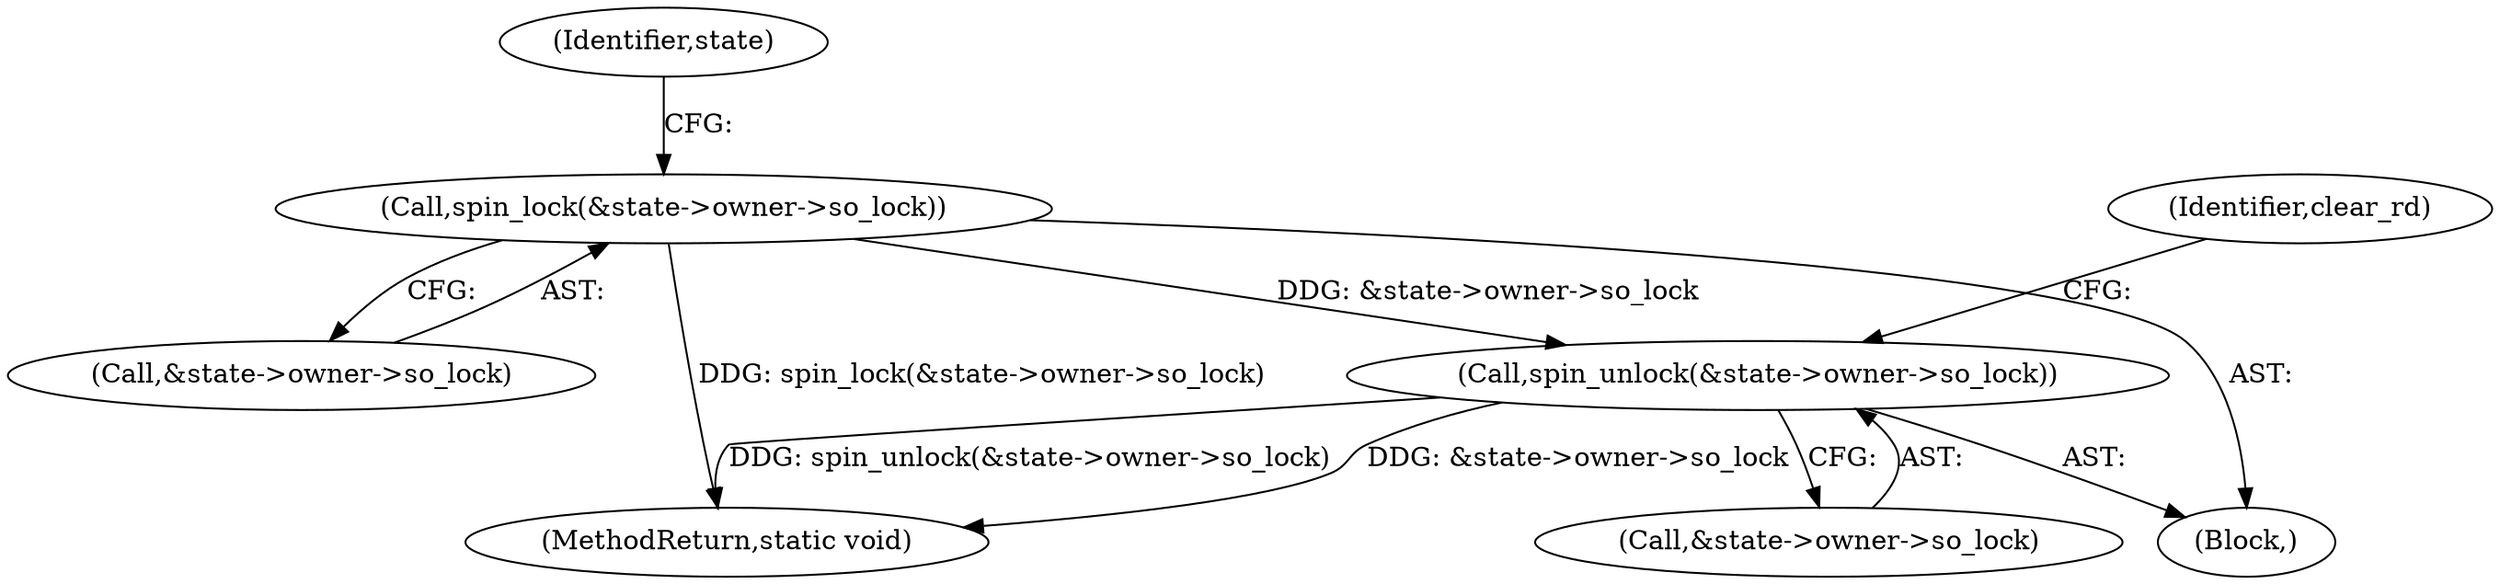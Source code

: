 digraph "0_linux_dc0b027dfadfcb8a5504f7d8052754bf8d501ab9_7@pointer" {
"1000197" [label="(Call,spin_unlock(&state->owner->so_lock))"];
"1000137" [label="(Call,spin_lock(&state->owner->so_lock))"];
"1000137" [label="(Call,spin_lock(&state->owner->so_lock))"];
"1000288" [label="(MethodReturn,static void)"];
"1000198" [label="(Call,&state->owner->so_lock)"];
"1000138" [label="(Call,&state->owner->so_lock)"];
"1000147" [label="(Identifier,state)"];
"1000105" [label="(Block,)"];
"1000207" [label="(Identifier,clear_rd)"];
"1000197" [label="(Call,spin_unlock(&state->owner->so_lock))"];
"1000197" -> "1000105"  [label="AST: "];
"1000197" -> "1000198"  [label="CFG: "];
"1000198" -> "1000197"  [label="AST: "];
"1000207" -> "1000197"  [label="CFG: "];
"1000197" -> "1000288"  [label="DDG: spin_unlock(&state->owner->so_lock)"];
"1000197" -> "1000288"  [label="DDG: &state->owner->so_lock"];
"1000137" -> "1000197"  [label="DDG: &state->owner->so_lock"];
"1000137" -> "1000105"  [label="AST: "];
"1000137" -> "1000138"  [label="CFG: "];
"1000138" -> "1000137"  [label="AST: "];
"1000147" -> "1000137"  [label="CFG: "];
"1000137" -> "1000288"  [label="DDG: spin_lock(&state->owner->so_lock)"];
}
